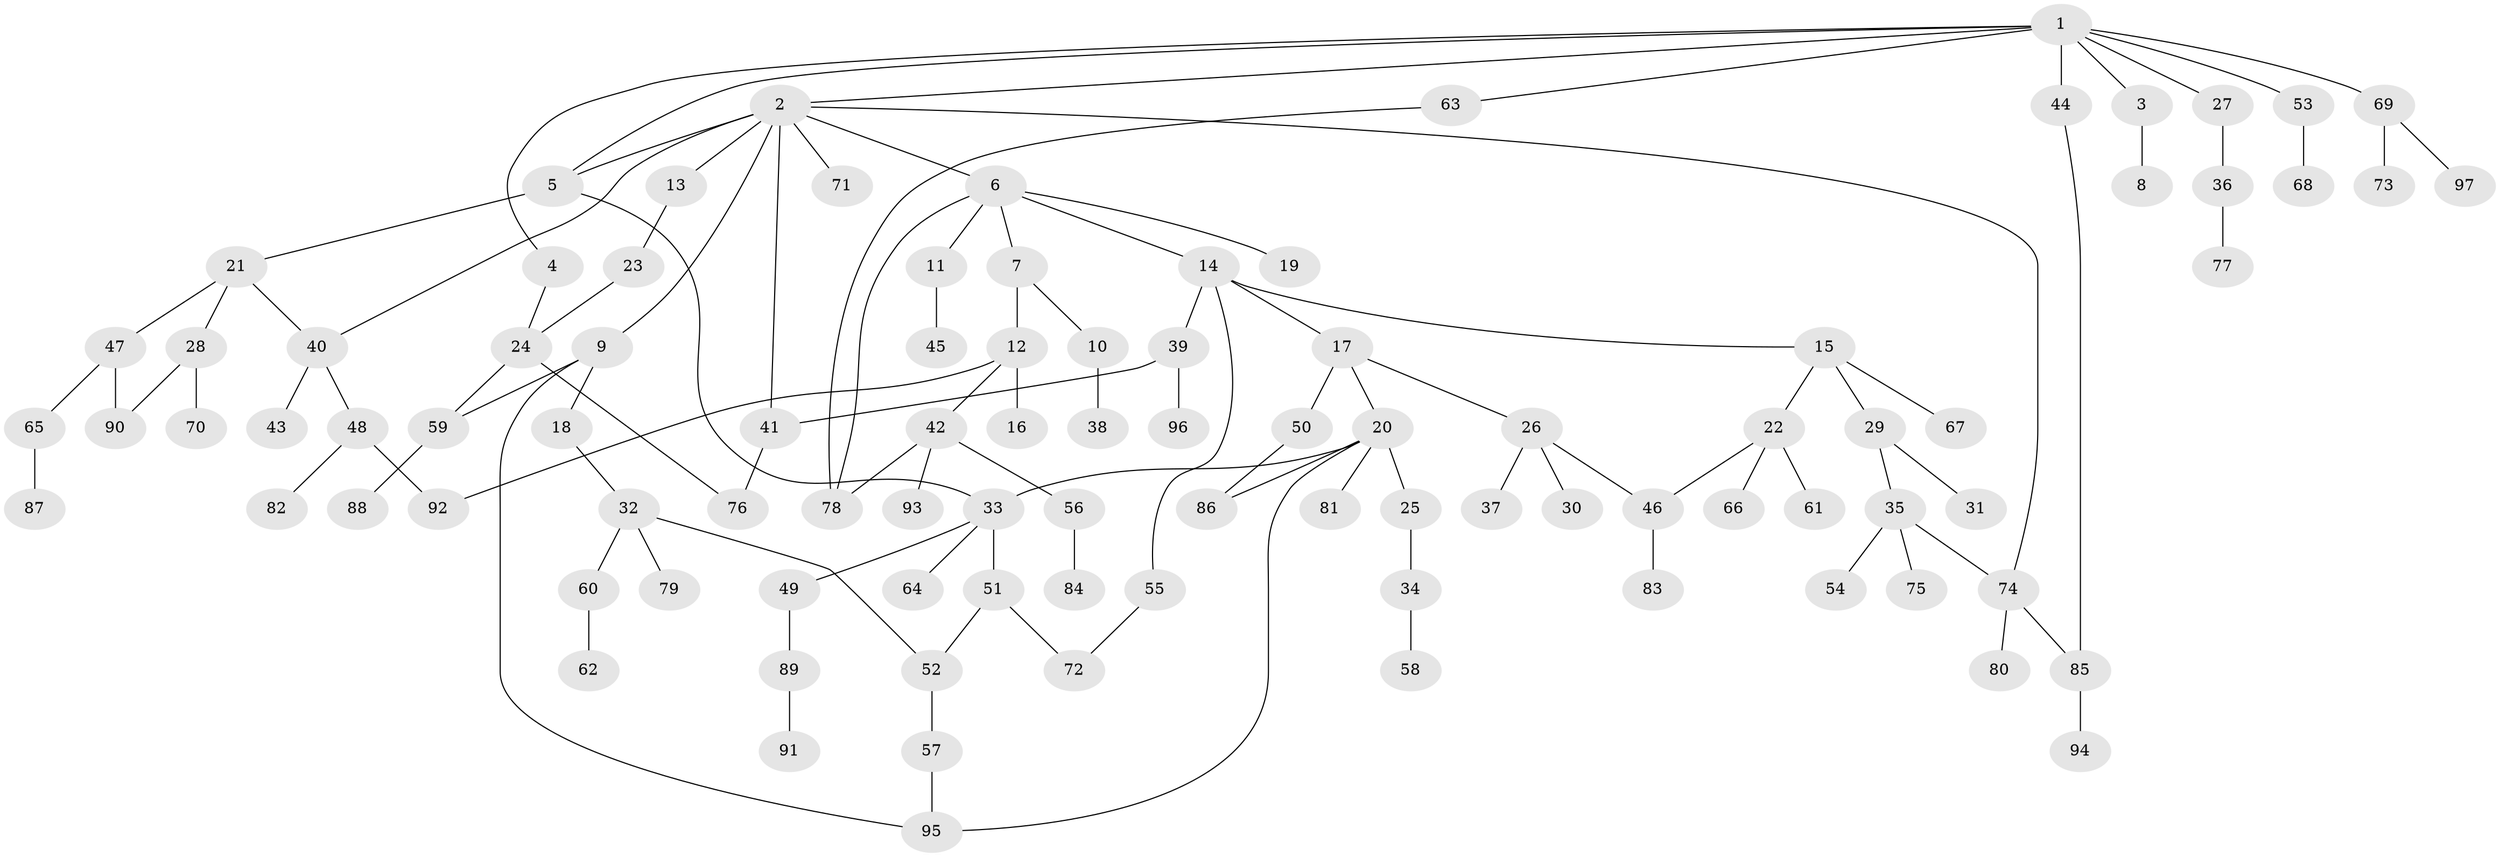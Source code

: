 // Generated by graph-tools (version 1.1) at 2025/25/03/09/25 03:25:31]
// undirected, 97 vertices, 115 edges
graph export_dot {
graph [start="1"]
  node [color=gray90,style=filled];
  1;
  2;
  3;
  4;
  5;
  6;
  7;
  8;
  9;
  10;
  11;
  12;
  13;
  14;
  15;
  16;
  17;
  18;
  19;
  20;
  21;
  22;
  23;
  24;
  25;
  26;
  27;
  28;
  29;
  30;
  31;
  32;
  33;
  34;
  35;
  36;
  37;
  38;
  39;
  40;
  41;
  42;
  43;
  44;
  45;
  46;
  47;
  48;
  49;
  50;
  51;
  52;
  53;
  54;
  55;
  56;
  57;
  58;
  59;
  60;
  61;
  62;
  63;
  64;
  65;
  66;
  67;
  68;
  69;
  70;
  71;
  72;
  73;
  74;
  75;
  76;
  77;
  78;
  79;
  80;
  81;
  82;
  83;
  84;
  85;
  86;
  87;
  88;
  89;
  90;
  91;
  92;
  93;
  94;
  95;
  96;
  97;
  1 -- 2;
  1 -- 3;
  1 -- 4;
  1 -- 5;
  1 -- 27;
  1 -- 44;
  1 -- 53;
  1 -- 63;
  1 -- 69;
  2 -- 6;
  2 -- 9;
  2 -- 13;
  2 -- 41;
  2 -- 71;
  2 -- 74;
  2 -- 40;
  2 -- 5;
  3 -- 8;
  4 -- 24;
  5 -- 21;
  5 -- 33;
  6 -- 7;
  6 -- 11;
  6 -- 14;
  6 -- 19;
  6 -- 78;
  7 -- 10;
  7 -- 12;
  9 -- 18;
  9 -- 59;
  9 -- 95;
  10 -- 38;
  11 -- 45;
  12 -- 16;
  12 -- 42;
  12 -- 92;
  13 -- 23;
  14 -- 15;
  14 -- 17;
  14 -- 39;
  14 -- 55;
  15 -- 22;
  15 -- 29;
  15 -- 67;
  17 -- 20;
  17 -- 26;
  17 -- 50;
  18 -- 32;
  20 -- 25;
  20 -- 33;
  20 -- 81;
  20 -- 95;
  20 -- 86;
  21 -- 28;
  21 -- 40;
  21 -- 47;
  22 -- 61;
  22 -- 66;
  22 -- 46;
  23 -- 24;
  24 -- 76;
  24 -- 59;
  25 -- 34;
  26 -- 30;
  26 -- 37;
  26 -- 46;
  27 -- 36;
  28 -- 70;
  28 -- 90;
  29 -- 31;
  29 -- 35;
  32 -- 60;
  32 -- 79;
  32 -- 52;
  33 -- 49;
  33 -- 51;
  33 -- 64;
  34 -- 58;
  35 -- 54;
  35 -- 75;
  35 -- 74;
  36 -- 77;
  39 -- 96;
  39 -- 41;
  40 -- 43;
  40 -- 48;
  41 -- 76;
  42 -- 56;
  42 -- 78;
  42 -- 93;
  44 -- 85;
  46 -- 83;
  47 -- 65;
  47 -- 90;
  48 -- 82;
  48 -- 92;
  49 -- 89;
  50 -- 86;
  51 -- 52;
  51 -- 72;
  52 -- 57;
  53 -- 68;
  55 -- 72;
  56 -- 84;
  57 -- 95;
  59 -- 88;
  60 -- 62;
  63 -- 78;
  65 -- 87;
  69 -- 73;
  69 -- 97;
  74 -- 80;
  74 -- 85;
  85 -- 94;
  89 -- 91;
}
